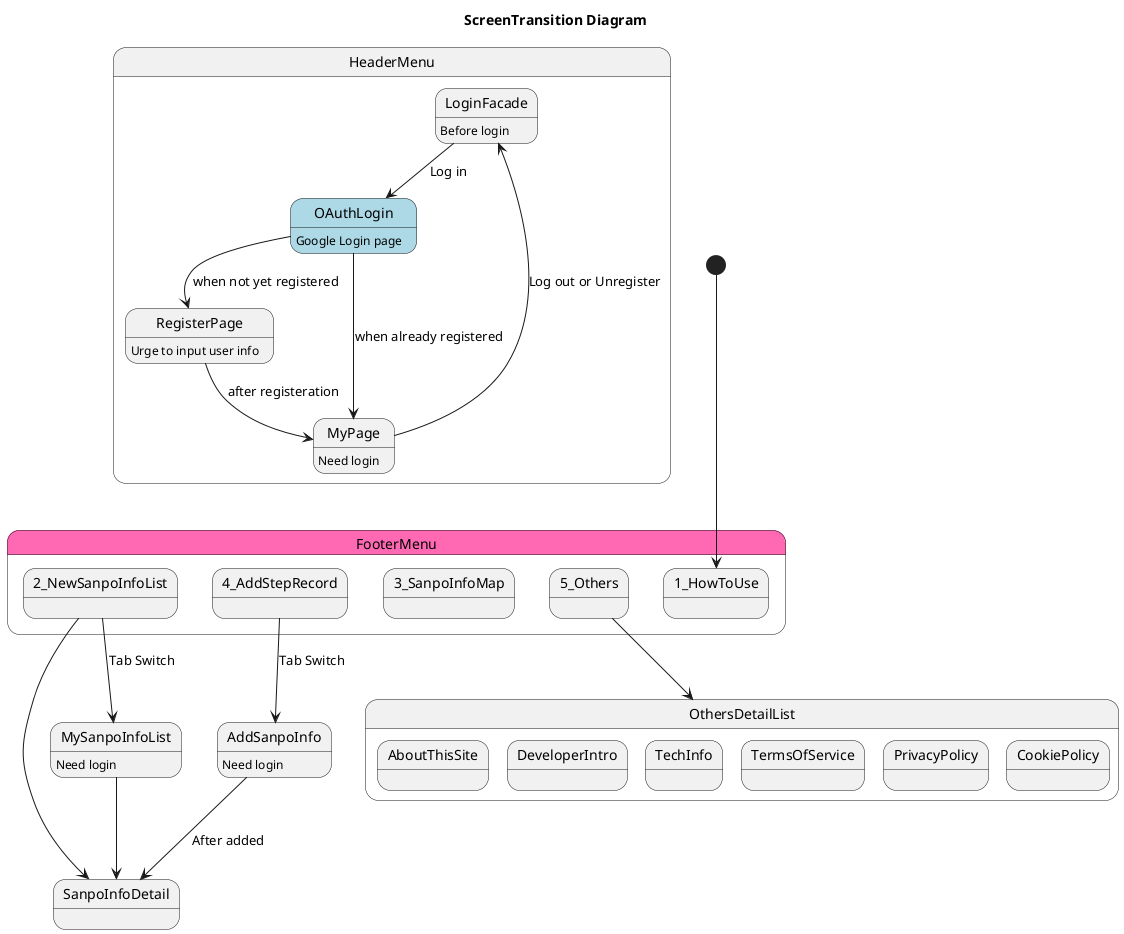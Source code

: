 @startuml ScreenTransition Diagram
title ScreenTransition Diagram
'left to right direction

state HeaderMenu {
  state LoginFacade : Before login
  state OAuthLogin #LightBlue : Google Login page
  state RegisterPage : Urge to input user info
  state MyPage : Need login

  LoginFacade --> OAuthLogin : Log in
  OAuthLogin --> RegisterPage : when not yet registered
  RegisterPage --> MyPage : after registeration
  OAuthLogin --> MyPage : when already registered
  MyPage --> LoginFacade : Log out or Unregister
}
state FooterMenu #HotPink {
  state 1_HowToUse
  state 2_NewSanpoInfoList
  state 3_SanpoInfoMap
  state 4_AddStepRecord
  state 5_Others
}

[*] --> 1_HowToUse

state SanpoInfoDetail
2_NewSanpoInfoList --> SanpoInfoDetail
state MySanpoInfoList : Need login
2_NewSanpoInfoList --> MySanpoInfoList : Tab Switch
MySanpoInfoList --> SanpoInfoDetail

state AddSanpoInfo : Need login
4_AddStepRecord --> AddSanpoInfo : Tab Switch
AddSanpoInfo --> SanpoInfoDetail : After added

state OthersDetailList {
  state AboutThisSite
  state DeveloperIntro
  state TechInfo
  state TermsOfService
  state PrivacyPolicy
  state CookiePolicy
}
5_Others --> OthersDetailList

@enduml